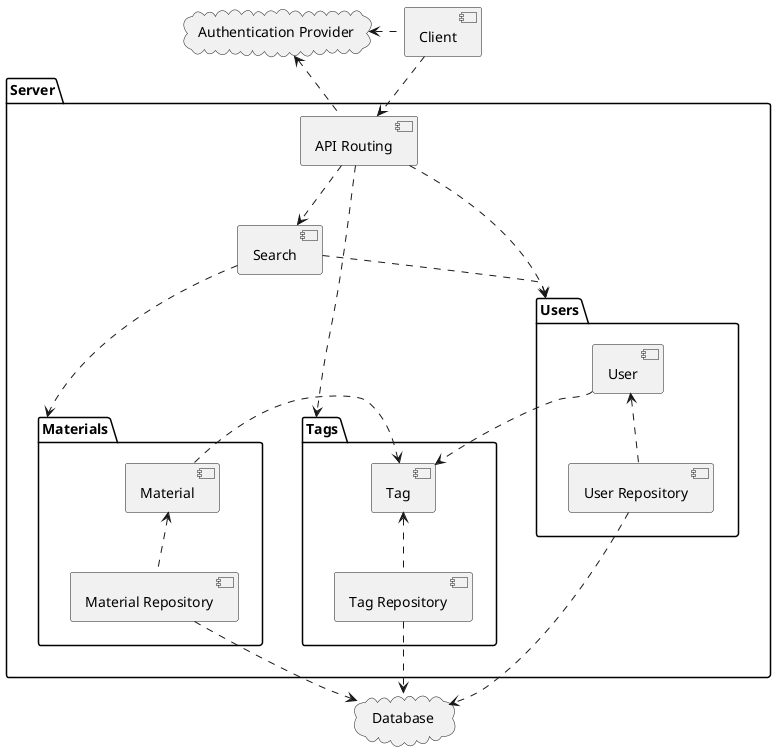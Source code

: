 @startuml


component Client

package Server {
    [API Routing] as API
    [Search]

    package Materials {
        [Material Repository] as MatRepo
        [Material]
    }

    package Users {
        [User Repository] as UserRepo
        [User]
    }

    package Tags {
        [Tag Repository] as TagRepo
        [Tag]
    }
}




cloud Database
cloud "Authentication Provider" as Auth

Client ..> API
API ..> Search
API ..> Tags
API ..> Users

Client .left.> Auth
API .up.> Auth

Search ..> Materials
Search ..> Users

UserRepo .up.> User
User ..> Tag

MatRepo .up.> Material
Material .right.> Tag

TagRepo .up.> Tag

MatRepo ..> Database
TagRepo ..> Database
UserRepo ..> Database

@enduml
